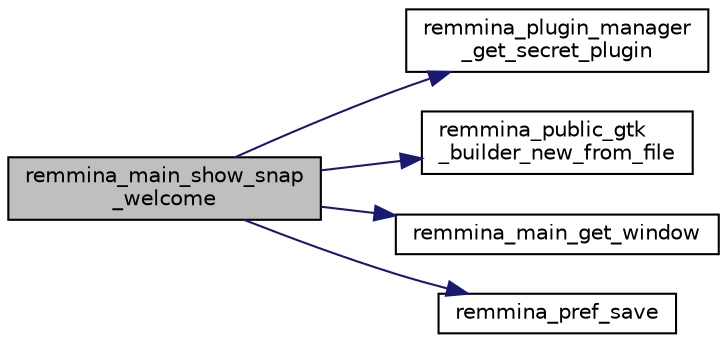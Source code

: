 digraph "remmina_main_show_snap_welcome"
{
  edge [fontname="Helvetica",fontsize="10",labelfontname="Helvetica",labelfontsize="10"];
  node [fontname="Helvetica",fontsize="10",shape=record];
  rankdir="LR";
  Node6624 [label="remmina_main_show_snap\l_welcome",height=0.2,width=0.4,color="black", fillcolor="grey75", style="filled", fontcolor="black"];
  Node6624 -> Node6625 [color="midnightblue",fontsize="10",style="solid",fontname="Helvetica"];
  Node6625 [label="remmina_plugin_manager\l_get_secret_plugin",height=0.2,width=0.4,color="black", fillcolor="white", style="filled",URL="$remmina__plugin__manager_8c.html#ad380a98f6624aa8c830015c8b428b7b4"];
  Node6624 -> Node6626 [color="midnightblue",fontsize="10",style="solid",fontname="Helvetica"];
  Node6626 [label="remmina_public_gtk\l_builder_new_from_file",height=0.2,width=0.4,color="black", fillcolor="white", style="filled",URL="$remmina__public_8c.html#a3031598a6e4f67d1519d8e5afba7da41"];
  Node6624 -> Node6627 [color="midnightblue",fontsize="10",style="solid",fontname="Helvetica"];
  Node6627 [label="remmina_main_get_window",height=0.2,width=0.4,color="black", fillcolor="white", style="filled",URL="$remmina__main_8c.html#a7740488de65c0e642895cc9dfba07b6e"];
  Node6624 -> Node6628 [color="midnightblue",fontsize="10",style="solid",fontname="Helvetica"];
  Node6628 [label="remmina_pref_save",height=0.2,width=0.4,color="black", fillcolor="white", style="filled",URL="$remmina__pref_8c.html#a1c614a5e7dc3cd415be6e0a926e26983"];
}
